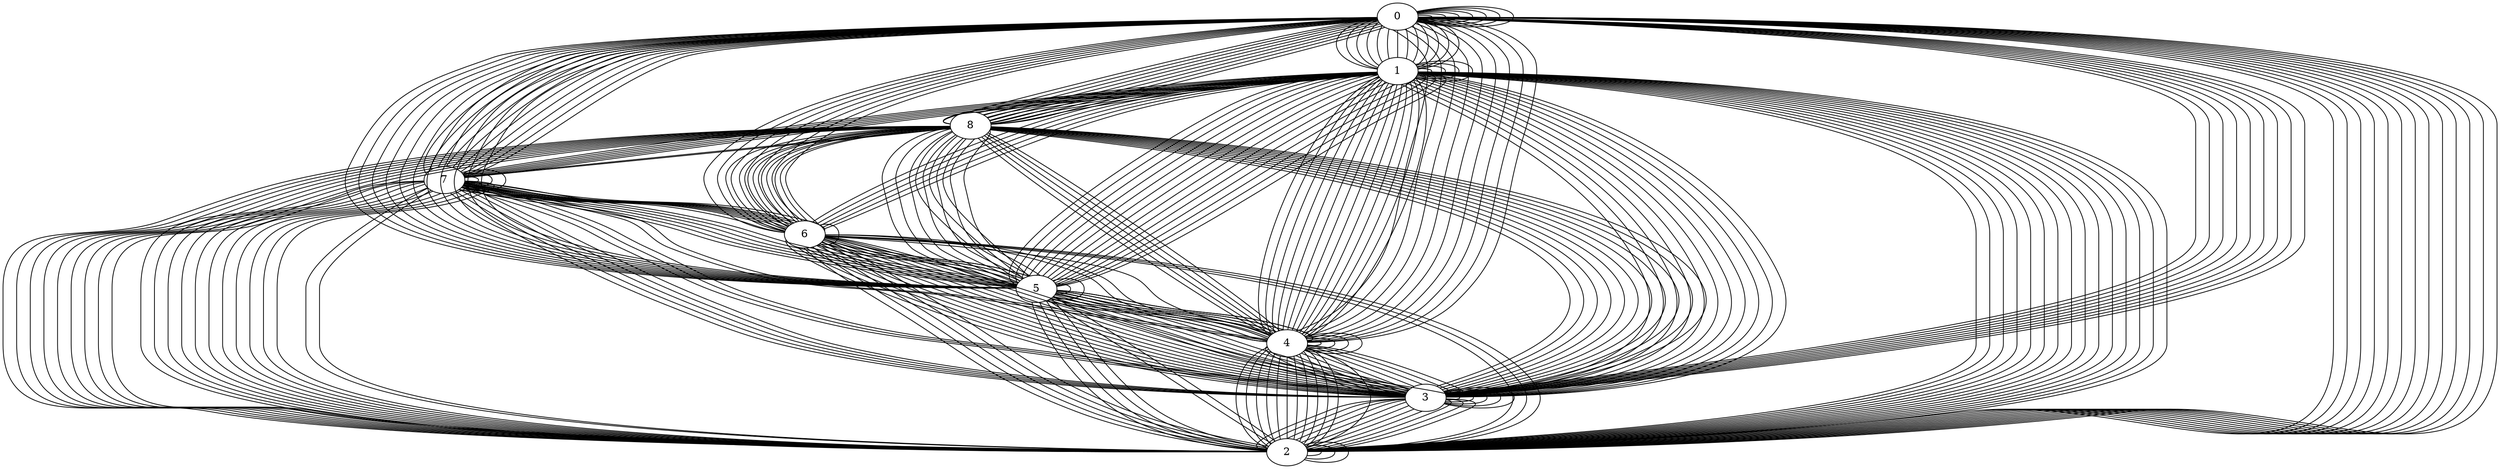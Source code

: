 graph G {
0;
1;
2;
3;
4;
5;
6;
7;
8;
6--7 ;
3--7 ;
0--1 ;
2--6 ;
1--4 ;
4--0 ;
1--3 ;
8--6 ;
5--6 ;
4--8 ;
2--1 ;
5--0 ;
3--0 ;
2--7 ;
4--1 ;
8--1 ;
2--3 ;
5--5 ;
0--5 ;
3--2 ;
3--8 ;
7--0 ;
2--4 ;
1--0 ;
2--4 ;
0--0 ;
7--1 ;
8--5 ;
0--1 ;
5--1 ;
5--4 ;
3--3 ;
6--2 ;
1--8 ;
7--7 ;
3--6 ;
2--7 ;
0--1 ;
4--5 ;
8--0 ;
6--6 ;
2--3 ;
2--4 ;
5--4 ;
3--2 ;
2--6 ;
1--5 ;
1--2 ;
5--7 ;
0--3 ;
0--0 ;
3--3 ;
1--6 ;
8--2 ;
4--8 ;
3--0 ;
6--2 ;
3--2 ;
0--7 ;
4--2 ;
5--0 ;
6--7 ;
8--5 ;
7--4 ;
1--1 ;
4--5 ;
3--4 ;
8--3 ;
1--4 ;
7--6 ;
7--2 ;
2--8 ;
6--8 ;
6--8 ;
5--3 ;
4--4 ;
3--2 ;
1--5 ;
3--5 ;
1--0 ;
3--6 ;
3--0 ;
1--2 ;
0--2 ;
7--1 ;
0--7 ;
5--1 ;
5--0 ;
0--4 ;
8--5 ;
5--4 ;
6--8 ;
1--2 ;
7--3 ;
7--2 ;
1--3 ;
3--3 ;
7--0 ;
4--4 ;
6--5 ;
5--0 ;
3--6 ;
0--0 ;
6--0 ;
1--1 ;
2--4 ;
4--5 ;
0--8 ;
2--8 ;
7--2 ;
1--3 ;
1--8 ;
7--7 ;
5--0 ;
6--0 ;
2--4 ;
5--7 ;
1--6 ;
5--0 ;
7--5 ;
3--6 ;
3--2 ;
0--4 ;
0--2 ;
6--1 ;
8--1 ;
4--1 ;
3--4 ;
8--0 ;
1--2 ;
3--4 ;
5--2 ;
8--2 ;
2--1 ;
0--3 ;
7--6 ;
8--0 ;
4--5 ;
2--7 ;
5--4 ;
3--0 ;
3--6 ;
2--3 ;
5--2 ;
1--2 ;
6--3 ;
1--5 ;
1--1 ;
0--0 ;
5--8 ;
7--6 ;
4--4 ;
8--2 ;
4--8 ;
0--1 ;
7--3 ;
0--1 ;
5--6 ;
3--5 ;
2--7 ;
0--0 ;
1--4 ;
5--4 ;
8--6 ;
3--3 ;
2--7 ;
4--2 ;
3--8 ;
2--1 ;
1--4 ;
6--5 ;
1--7 ;
0--8 ;
0--0 ;
2--8 ;
6--5 ;
2--1 ;
8--6 ;
3--1 ;
0--6 ;
1--3 ;
5--1 ;
8--3 ;
7--0 ;
8--1 ;
1--4 ;
0--2 ;
5--0 ;
5--2 ;
2--0 ;
4--2 ;
3--8 ;
5--2 ;
6--4 ;
3--1 ;
3--4 ;
7--7 ;
4--0 ;
2--7 ;
7--6 ;
3--4 ;
4--5 ;
6--0 ;
3--4 ;
1--1 ;
5--5 ;
2--8 ;
0--8 ;
0--0 ;
3--1 ;
2--5 ;
3--8 ;
0--7 ;
7--6 ;
2--2 ;
1--2 ;
6--7 ;
1--8 ;
3--2 ;
5--4 ;
4--1 ;
8--4 ;
5--3 ;
4--4 ;
6--5 ;
8--1 ;
2--7 ;
8--5 ;
0--1 ;
1--6 ;
2--0 ;
1--5 ;
3--6 ;
7--3 ;
5--7 ;
6--1 ;
2--0 ;
0--2 ;
4--0 ;
2--3 ;
2--8 ;
4--0 ;
7--1 ;
0--6 ;
7--3 ;
8--3 ;
2--4 ;
5--1 ;
1--0 ;
5--1 ;
8--5 ;
8--4 ;
1--4 ;
3--8 ;
7--2 ;
3--6 ;
6--0 ;
0--1 ;
0--7 ;
5--4 ;
2--3 ;
0--3 ;
5--2 ;
4--1 ;
2--6 ;
2--2 ;
0--4 ;
7--8 ;
2--4 ;
7--0 ;
1--4 ;
6--2 ;
3--4 ;
1--5 ;
3--6 ;
2--8 ;
2--0 ;
1--3 ;
8--7 ;
0--4 ;
0--5 ;
6--7 ;
3--6 ;
5--1 ;
3--1 ;
3--0 ;
1--5 ;
2--0 ;
1--0 ;
8--0 ;
1--2 ;
5--4 ;
5--7 ;
0--6 ;
0--7 ;
5--7 ;
6--3 ;
8--5 ;
5--8 ;
3--7 ;
1--4 ;
4--3 ;
1--2 ;
1--8 ;
3--3 ;
2--1 ;
0--2 ;
6--2 ;
6--4 ;
8--5 ;
6--3 ;
1--4 ;
3--8 ;
7--1 ;
5--6 ;
2--7 ;
0--3 ;
3--8 ;
2--0 ;
4--0 ;
4--6 ;
1--7 ;
1--2 ;
2--4 ;
3--1 ;
5--0 ;
8--6 ;
2--2 ;
1--5 ;
0--5 ;
7--3 ;
7--4 ;
8--5 ;
4--5 ;
3--1 ;
6--5 ;
3--7 ;
0--8 ;
1--5 ;
6--2 ;
2--1 ;
3--8 ;
0--2 ;
0--1 ;
6--3 ;
0--1 ;
7--2 ;
4--3 ;
5--3 ;
2--4 ;
0--2 ;
8--6 ;
0--7 ;
}

